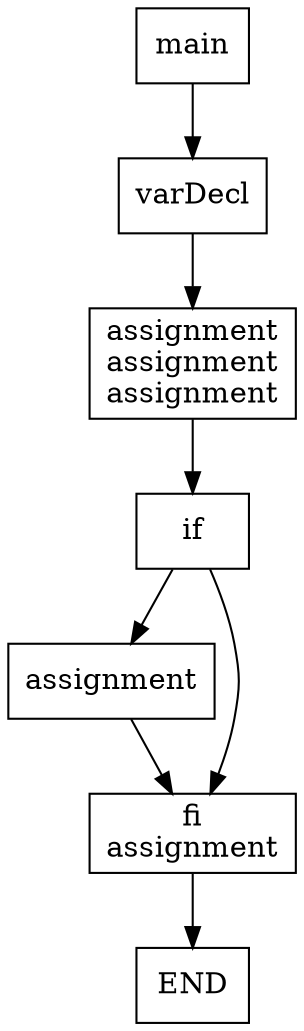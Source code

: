 digraph test017 {
node [shape=box]
375[label="main"]
375 -> 376
376[label="varDecl"]
376 -> 378
378[label="assignment
assignment
assignment"]
378 -> 381
381[label="if"]
381 -> 383
383[label="assignment"]
383 -> 382
382[label="fi
assignment"]
382 -> 385
385[label="END"]
381 -> 382
}
